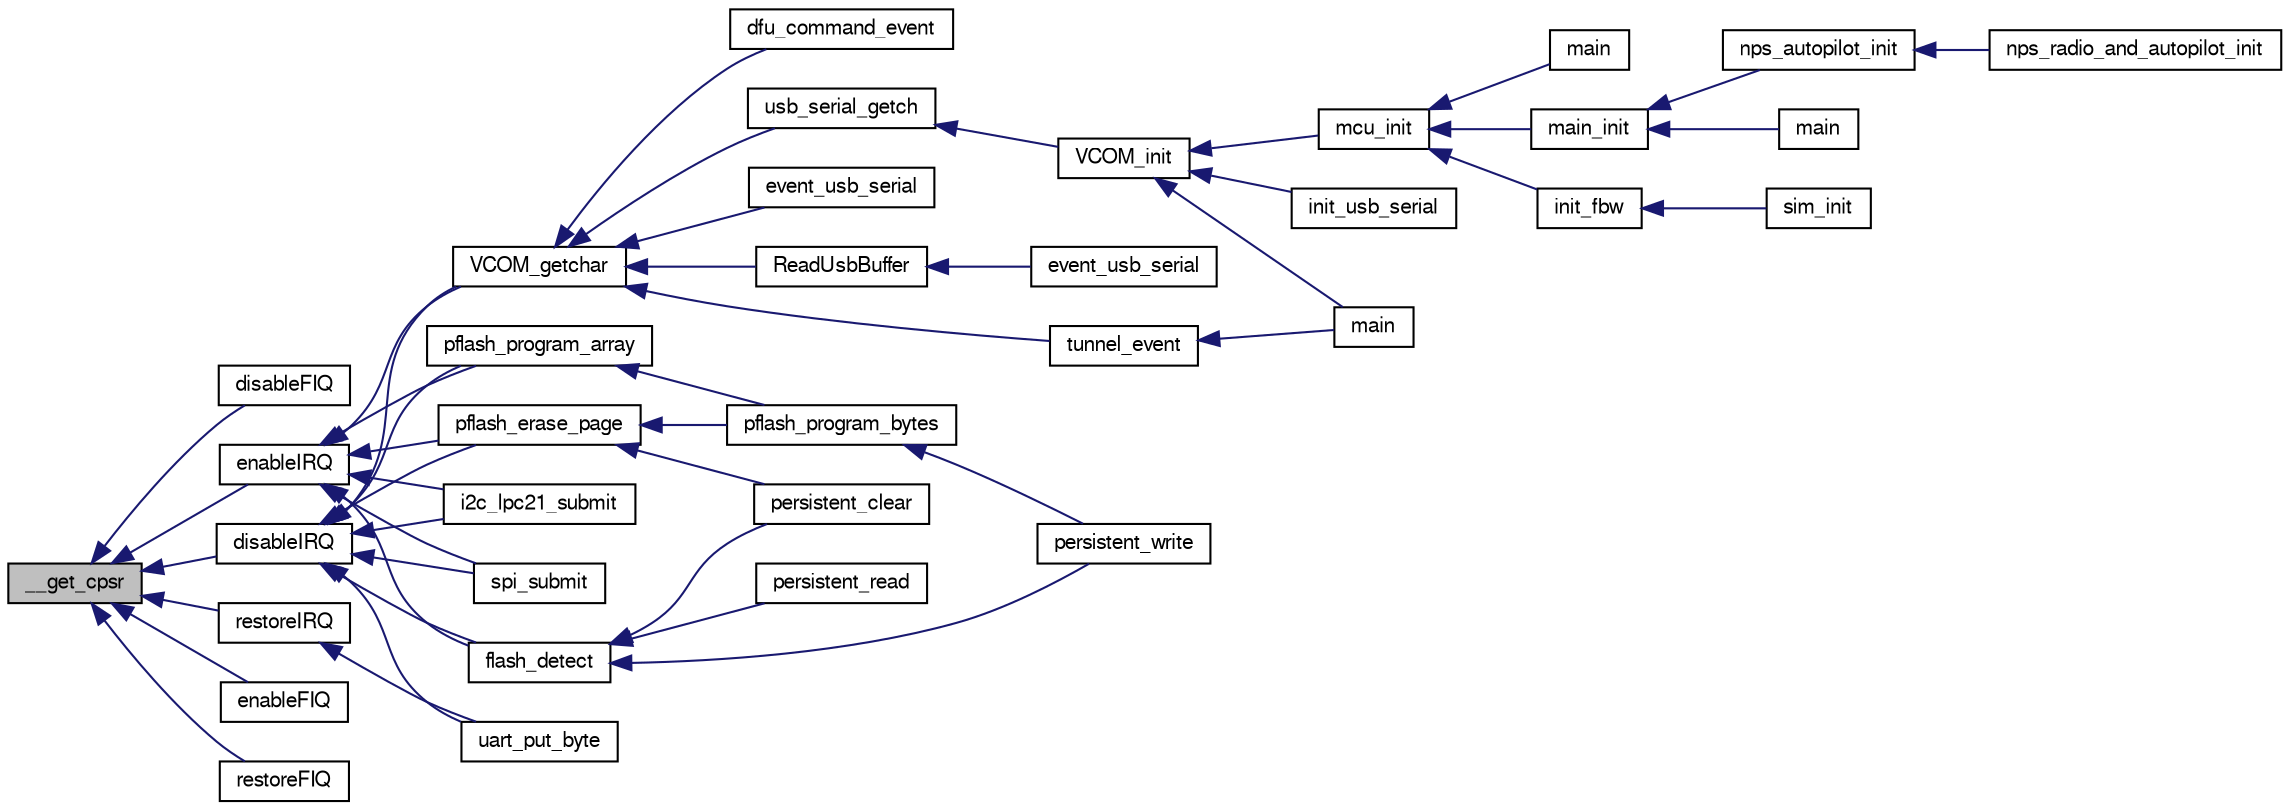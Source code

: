 digraph "__get_cpsr"
{
  edge [fontname="FreeSans",fontsize="10",labelfontname="FreeSans",labelfontsize="10"];
  node [fontname="FreeSans",fontsize="10",shape=record];
  rankdir="LR";
  Node1 [label="__get_cpsr",height=0.2,width=0.4,color="black", fillcolor="grey75", style="filled", fontcolor="black"];
  Node1 -> Node2 [dir="back",color="midnightblue",fontsize="10",style="solid",fontname="FreeSans"];
  Node2 [label="disableFIQ",height=0.2,width=0.4,color="black", fillcolor="white", style="filled",URL="$armVIC_8h.html#a3d56223a5040f26eb8c60161fd67d864"];
  Node1 -> Node3 [dir="back",color="midnightblue",fontsize="10",style="solid",fontname="FreeSans"];
  Node3 [label="disableIRQ",height=0.2,width=0.4,color="black", fillcolor="white", style="filled",URL="$armVIC_8h.html#a495b577a0ad5c4dc620339b2edff1ac5"];
  Node3 -> Node4 [dir="back",color="midnightblue",fontsize="10",style="solid",fontname="FreeSans"];
  Node4 [label="i2c_lpc21_submit",height=0.2,width=0.4,color="black", fillcolor="white", style="filled",URL="$lpc21_2mcu__periph_2i2c__arch_8c.html#a9c42e9878770c0799bee2c001f2a6151"];
  Node3 -> Node5 [dir="back",color="midnightblue",fontsize="10",style="solid",fontname="FreeSans"];
  Node5 [label="spi_submit",height=0.2,width=0.4,color="black", fillcolor="white", style="filled",URL="$group__spi.html#ga5d383931766cb373ebad0b8bc26d439d",tooltip="Submit a spi transaction. "];
  Node3 -> Node6 [dir="back",color="midnightblue",fontsize="10",style="solid",fontname="FreeSans"];
  Node6 [label="uart_put_byte",height=0.2,width=0.4,color="black", fillcolor="white", style="filled",URL="$lpc21_2mcu__periph_2uart__arch_8c.html#a47d332312effc31e88e688471daf02a5",tooltip="Uart transmit implementation. "];
  Node3 -> Node7 [dir="back",color="midnightblue",fontsize="10",style="solid",fontname="FreeSans"];
  Node7 [label="flash_detect",height=0.2,width=0.4,color="black", fillcolor="white", style="filled",URL="$lpc21_2subsystems_2settings__arch_8c.html#ad823eefc2cb06fb3581e165cabbbc053"];
  Node7 -> Node8 [dir="back",color="midnightblue",fontsize="10",style="solid",fontname="FreeSans"];
  Node8 [label="persistent_clear",height=0.2,width=0.4,color="black", fillcolor="white", style="filled",URL="$lpc21_2subsystems_2settings__arch_8c.html#a96bbf08af032ab9c1e7c15c66eb2d513"];
  Node7 -> Node9 [dir="back",color="midnightblue",fontsize="10",style="solid",fontname="FreeSans"];
  Node9 [label="persistent_read",height=0.2,width=0.4,color="black", fillcolor="white", style="filled",URL="$lpc21_2subsystems_2settings__arch_8c.html#a6d60026540670a5fc2ac03dee06c791e"];
  Node7 -> Node10 [dir="back",color="midnightblue",fontsize="10",style="solid",fontname="FreeSans"];
  Node10 [label="persistent_write",height=0.2,width=0.4,color="black", fillcolor="white", style="filled",URL="$lpc21_2subsystems_2settings__arch_8c.html#a069b2bcf8fcf2d115466efa163c7583e"];
  Node3 -> Node11 [dir="back",color="midnightblue",fontsize="10",style="solid",fontname="FreeSans"];
  Node11 [label="pflash_erase_page",height=0.2,width=0.4,color="black", fillcolor="white", style="filled",URL="$lpc21_2subsystems_2settings__arch_8c.html#a0c1ad7afd13542ed562e34d271f70200"];
  Node11 -> Node8 [dir="back",color="midnightblue",fontsize="10",style="solid",fontname="FreeSans"];
  Node11 -> Node12 [dir="back",color="midnightblue",fontsize="10",style="solid",fontname="FreeSans"];
  Node12 [label="pflash_program_bytes",height=0.2,width=0.4,color="black", fillcolor="white", style="filled",URL="$lpc21_2subsystems_2settings__arch_8c.html#ad0920fb7b78f3fea6b76c53ea0cd61b0"];
  Node12 -> Node10 [dir="back",color="midnightblue",fontsize="10",style="solid",fontname="FreeSans"];
  Node3 -> Node13 [dir="back",color="midnightblue",fontsize="10",style="solid",fontname="FreeSans"];
  Node13 [label="pflash_program_array",height=0.2,width=0.4,color="black", fillcolor="white", style="filled",URL="$lpc21_2subsystems_2settings__arch_8c.html#ad8bba057f6e6c970367af049d0fed019"];
  Node13 -> Node12 [dir="back",color="midnightblue",fontsize="10",style="solid",fontname="FreeSans"];
  Node3 -> Node14 [dir="back",color="midnightblue",fontsize="10",style="solid",fontname="FreeSans"];
  Node14 [label="VCOM_getchar",height=0.2,width=0.4,color="black", fillcolor="white", style="filled",URL="$usb__serial_8h.html#a184633f63ad351d8e70857d9e5ba4a3e",tooltip="Reads one character from VCOM port. "];
  Node14 -> Node15 [dir="back",color="midnightblue",fontsize="10",style="solid",fontname="FreeSans"];
  Node15 [label="usb_serial_getch",height=0.2,width=0.4,color="black", fillcolor="white", style="filled",URL="$lpc21_2usb__ser__hw_8c.html#ad20f86d5fa3af479482b8a7571d7953b"];
  Node15 -> Node16 [dir="back",color="midnightblue",fontsize="10",style="solid",fontname="FreeSans"];
  Node16 [label="VCOM_init",height=0.2,width=0.4,color="black", fillcolor="white", style="filled",URL="$usb__serial_8h.html#a96a54f28bfc8bc28963cd2fac74609cd"];
  Node16 -> Node17 [dir="back",color="midnightblue",fontsize="10",style="solid",fontname="FreeSans"];
  Node17 [label="main",height=0.2,width=0.4,color="black", fillcolor="white", style="filled",URL="$usb__tunnel_8c.html#a840291bc02cba5474a4cb46a9b9566fe"];
  Node16 -> Node18 [dir="back",color="midnightblue",fontsize="10",style="solid",fontname="FreeSans"];
  Node18 [label="mcu_init",height=0.2,width=0.4,color="black", fillcolor="white", style="filled",URL="$group__mcu__periph.html#ga9af744358ff4b1e3e33d7dd170862f9b",tooltip="Microcontroller peripherals initialization. "];
  Node18 -> Node19 [dir="back",color="midnightblue",fontsize="10",style="solid",fontname="FreeSans"];
  Node19 [label="main",height=0.2,width=0.4,color="black", fillcolor="white", style="filled",URL="$lpc21_2uart__tunnel_8c.html#a3c04138a5bfe5d72780bb7e82a18e627"];
  Node18 -> Node20 [dir="back",color="midnightblue",fontsize="10",style="solid",fontname="FreeSans"];
  Node20 [label="main_init",height=0.2,width=0.4,color="black", fillcolor="white", style="filled",URL="$demo__ahrs__actuators_8c.html#afaa8374e20b79aaf7cfcea5ad9467ab1"];
  Node20 -> Node21 [dir="back",color="midnightblue",fontsize="10",style="solid",fontname="FreeSans"];
  Node21 [label="main",height=0.2,width=0.4,color="black", fillcolor="white", style="filled",URL="$demo__ahrs__actuators_8c.html#a840291bc02cba5474a4cb46a9b9566fe"];
  Node20 -> Node22 [dir="back",color="midnightblue",fontsize="10",style="solid",fontname="FreeSans"];
  Node22 [label="nps_autopilot_init",height=0.2,width=0.4,color="black", fillcolor="white", style="filled",URL="$nps__autopilot__rotorcraft_8c.html#a3348493e992edd2442581c1d09446b4b"];
  Node22 -> Node23 [dir="back",color="midnightblue",fontsize="10",style="solid",fontname="FreeSans"];
  Node23 [label="nps_radio_and_autopilot_init",height=0.2,width=0.4,color="black", fillcolor="white", style="filled",URL="$nps__main__hitl_8c.html#a72ef549ee35deec8c017e83d9de38f66"];
  Node18 -> Node24 [dir="back",color="midnightblue",fontsize="10",style="solid",fontname="FreeSans"];
  Node24 [label="init_fbw",height=0.2,width=0.4,color="black", fillcolor="white", style="filled",URL="$fixedwing_2main__fbw_8h.html#ad86b7fe577a2414df2c7a5a9222aa45a"];
  Node24 -> Node25 [dir="back",color="midnightblue",fontsize="10",style="solid",fontname="FreeSans"];
  Node25 [label="sim_init",height=0.2,width=0.4,color="black", fillcolor="white", style="filled",URL="$sim__ap_8c.html#a739fbef2e03619a863b4d7fd8d0da157"];
  Node16 -> Node26 [dir="back",color="midnightblue",fontsize="10",style="solid",fontname="FreeSans"];
  Node26 [label="init_usb_serial",height=0.2,width=0.4,color="black", fillcolor="white", style="filled",URL="$usb__serial__stm32__example1_8c.html#ac73c5eebbfb361dcbf74a648eda5e007",tooltip="Init module, call VCOM_init() from here. "];
  Node14 -> Node27 [dir="back",color="midnightblue",fontsize="10",style="solid",fontname="FreeSans"];
  Node27 [label="tunnel_event",height=0.2,width=0.4,color="black", fillcolor="white", style="filled",URL="$usb__tunnel_8c.html#a716cf006b01443e43d0c22bace6803c6"];
  Node27 -> Node17 [dir="back",color="midnightblue",fontsize="10",style="solid",fontname="FreeSans"];
  Node14 -> Node28 [dir="back",color="midnightblue",fontsize="10",style="solid",fontname="FreeSans"];
  Node28 [label="ReadUsbBuffer",height=0.2,width=0.4,color="black", fillcolor="white", style="filled",URL="$usb__serial__stm32__example1_8c.html#a37712c8618bb3ae74339fb687cddd9e5",tooltip="Helper function. "];
  Node28 -> Node29 [dir="back",color="midnightblue",fontsize="10",style="solid",fontname="FreeSans"];
  Node29 [label="event_usb_serial",height=0.2,width=0.4,color="black", fillcolor="white", style="filled",URL="$usb__serial__stm32__example1_8c.html#ad7375129249cec3fa89fdd090b50f611",tooltip="Call VCOM_poll() from module event function. "];
  Node14 -> Node30 [dir="back",color="midnightblue",fontsize="10",style="solid",fontname="FreeSans"];
  Node30 [label="event_usb_serial",height=0.2,width=0.4,color="black", fillcolor="white", style="filled",URL="$usb__serial__stm32__example2_8c.html#ad7375129249cec3fa89fdd090b50f611",tooltip="Call VCOM_poll() from module event function. "];
  Node14 -> Node31 [dir="back",color="midnightblue",fontsize="10",style="solid",fontname="FreeSans"];
  Node31 [label="dfu_command_event",height=0.2,width=0.4,color="black", fillcolor="white", style="filled",URL="$dfu__command_8h.html#ae2fc0a13f5fdbae95b0c015530c3786c"];
  Node1 -> Node32 [dir="back",color="midnightblue",fontsize="10",style="solid",fontname="FreeSans"];
  Node32 [label="enableFIQ",height=0.2,width=0.4,color="black", fillcolor="white", style="filled",URL="$armVIC_8h.html#a8182716e21c7fd7d08f84b0f2ad43710"];
  Node1 -> Node33 [dir="back",color="midnightblue",fontsize="10",style="solid",fontname="FreeSans"];
  Node33 [label="enableIRQ",height=0.2,width=0.4,color="black", fillcolor="white", style="filled",URL="$armVIC_8h.html#adf9d98445ae51a2278cbe9e719f579f1"];
  Node33 -> Node4 [dir="back",color="midnightblue",fontsize="10",style="solid",fontname="FreeSans"];
  Node33 -> Node5 [dir="back",color="midnightblue",fontsize="10",style="solid",fontname="FreeSans"];
  Node33 -> Node7 [dir="back",color="midnightblue",fontsize="10",style="solid",fontname="FreeSans"];
  Node33 -> Node11 [dir="back",color="midnightblue",fontsize="10",style="solid",fontname="FreeSans"];
  Node33 -> Node13 [dir="back",color="midnightblue",fontsize="10",style="solid",fontname="FreeSans"];
  Node33 -> Node14 [dir="back",color="midnightblue",fontsize="10",style="solid",fontname="FreeSans"];
  Node1 -> Node34 [dir="back",color="midnightblue",fontsize="10",style="solid",fontname="FreeSans"];
  Node34 [label="restoreFIQ",height=0.2,width=0.4,color="black", fillcolor="white", style="filled",URL="$armVIC_8h.html#aeb2b763cdec502e621568f61f4fefb07"];
  Node1 -> Node35 [dir="back",color="midnightblue",fontsize="10",style="solid",fontname="FreeSans"];
  Node35 [label="restoreIRQ",height=0.2,width=0.4,color="black", fillcolor="white", style="filled",URL="$armVIC_8h.html#ae65947fbc714eff716bc3dd03d909ec8"];
  Node35 -> Node6 [dir="back",color="midnightblue",fontsize="10",style="solid",fontname="FreeSans"];
}
